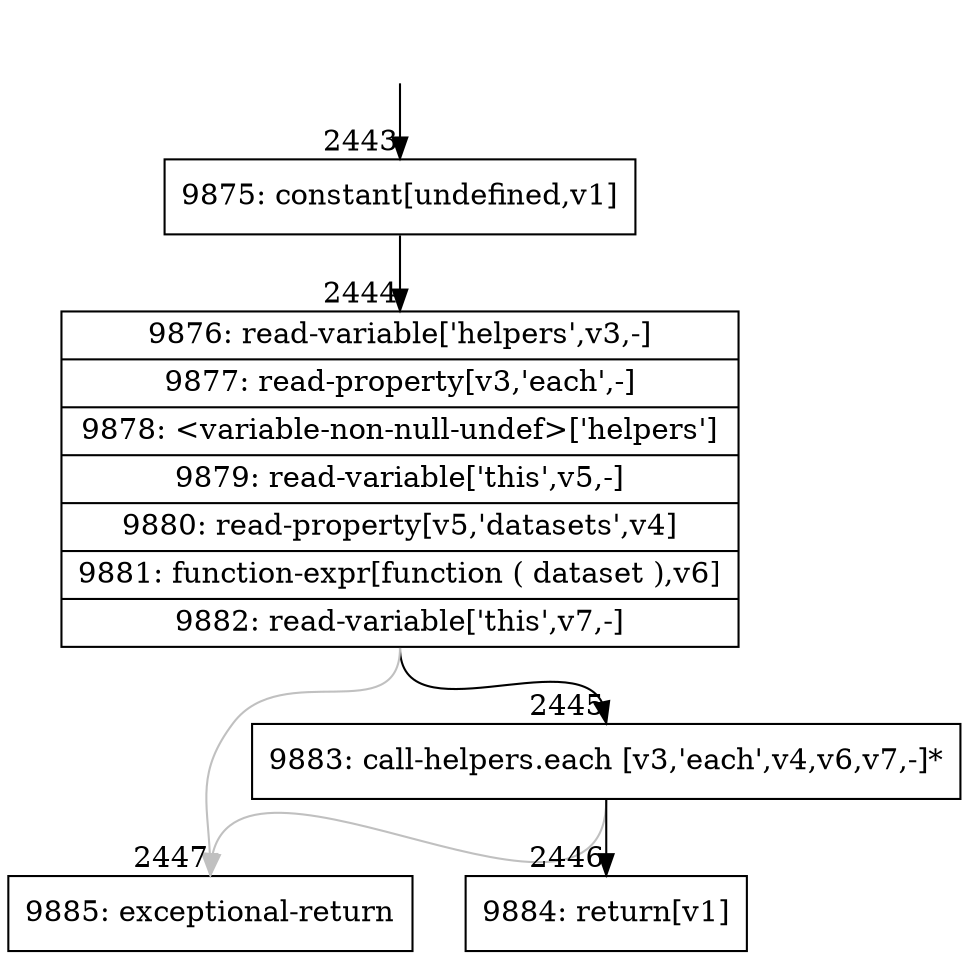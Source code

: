 digraph {
rankdir="TD"
BB_entry228[shape=none,label=""];
BB_entry228 -> BB2443 [tailport=s, headport=n, headlabel="    2443"]
BB2443 [shape=record label="{9875: constant[undefined,v1]}" ] 
BB2443 -> BB2444 [tailport=s, headport=n, headlabel="      2444"]
BB2444 [shape=record label="{9876: read-variable['helpers',v3,-]|9877: read-property[v3,'each',-]|9878: \<variable-non-null-undef\>['helpers']|9879: read-variable['this',v5,-]|9880: read-property[v5,'datasets',v4]|9881: function-expr[function ( dataset ),v6]|9882: read-variable['this',v7,-]}" ] 
BB2444 -> BB2445 [tailport=s, headport=n, headlabel="      2445"]
BB2444 -> BB2447 [tailport=s, headport=n, color=gray, headlabel="      2447"]
BB2445 [shape=record label="{9883: call-helpers.each [v3,'each',v4,v6,v7,-]*}" ] 
BB2445 -> BB2446 [tailport=s, headport=n, headlabel="      2446"]
BB2445 -> BB2447 [tailport=s, headport=n, color=gray]
BB2446 [shape=record label="{9884: return[v1]}" ] 
BB2447 [shape=record label="{9885: exceptional-return}" ] 
//#$~ 2658
}

